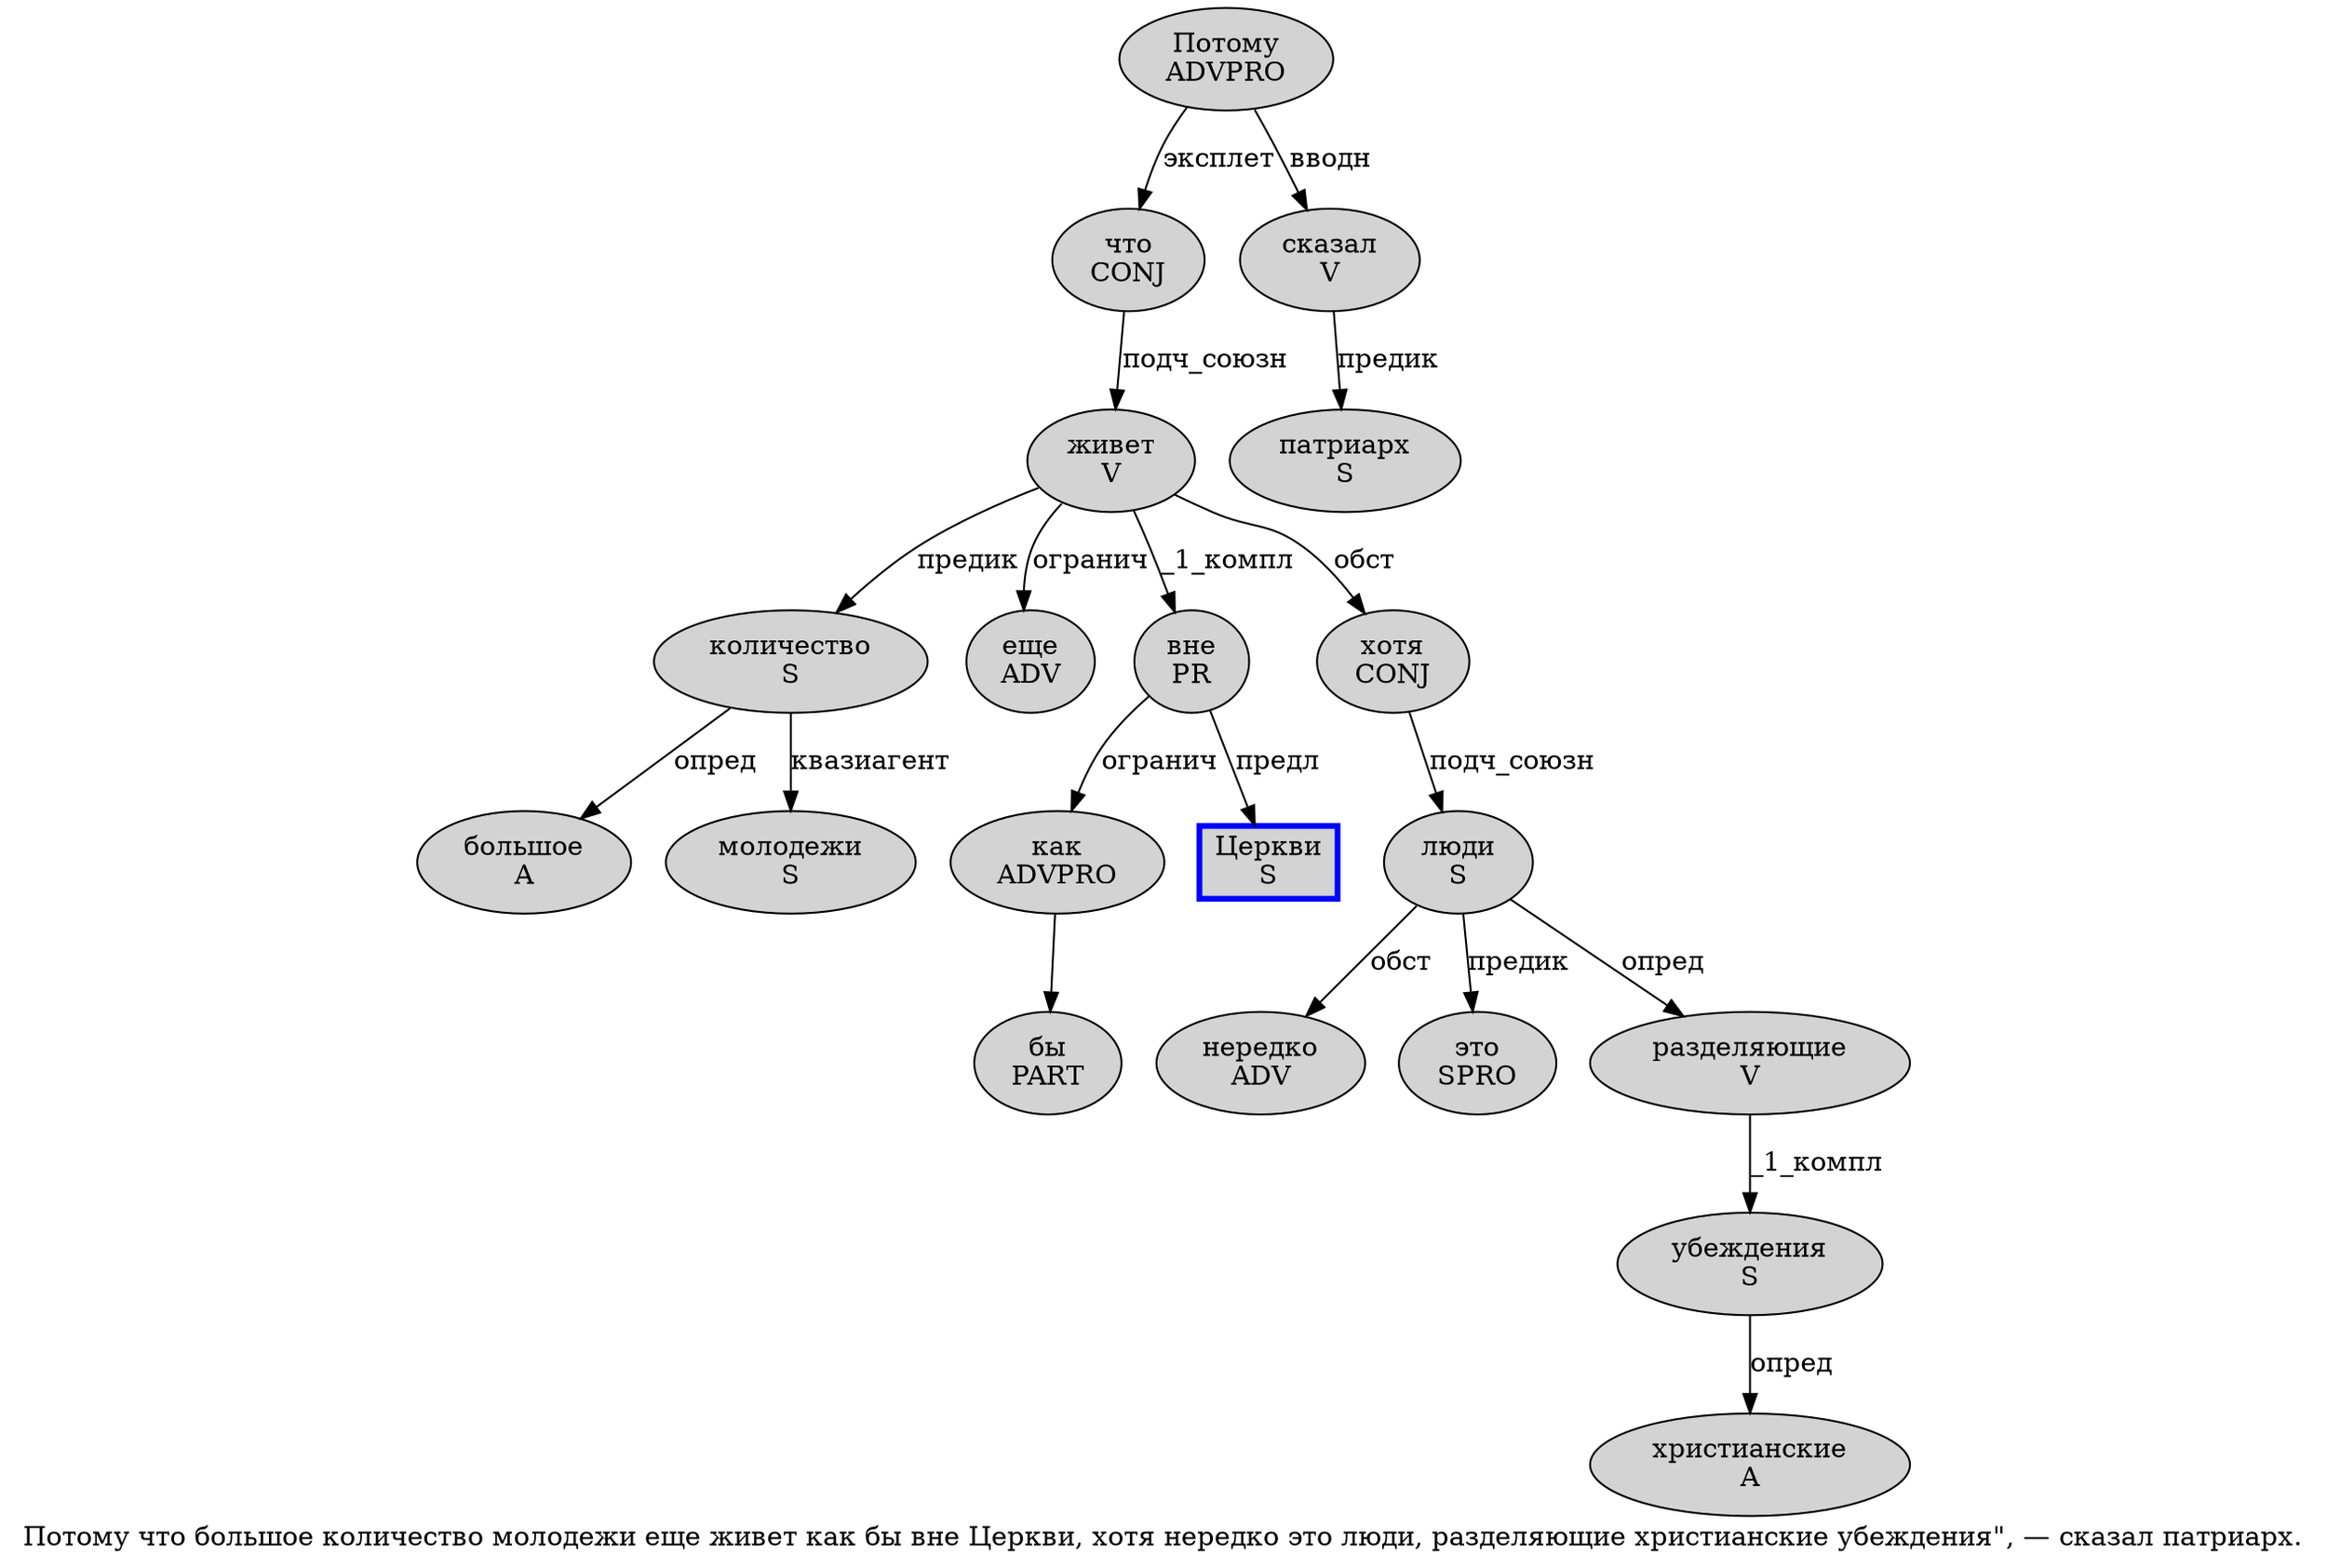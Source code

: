 digraph SENTENCE_1602 {
	graph [label="Потому что большое количество молодежи еще живет как бы вне Церкви, хотя нередко это люди, разделяющие христианские убеждения\", — сказал патриарх."]
	node [style=filled]
		0 [label="Потому
ADVPRO" color="" fillcolor=lightgray penwidth=1 shape=ellipse]
		1 [label="что
CONJ" color="" fillcolor=lightgray penwidth=1 shape=ellipse]
		2 [label="большое
A" color="" fillcolor=lightgray penwidth=1 shape=ellipse]
		3 [label="количество
S" color="" fillcolor=lightgray penwidth=1 shape=ellipse]
		4 [label="молодежи
S" color="" fillcolor=lightgray penwidth=1 shape=ellipse]
		5 [label="еще
ADV" color="" fillcolor=lightgray penwidth=1 shape=ellipse]
		6 [label="живет
V" color="" fillcolor=lightgray penwidth=1 shape=ellipse]
		7 [label="как
ADVPRO" color="" fillcolor=lightgray penwidth=1 shape=ellipse]
		8 [label="бы
PART" color="" fillcolor=lightgray penwidth=1 shape=ellipse]
		9 [label="вне
PR" color="" fillcolor=lightgray penwidth=1 shape=ellipse]
		10 [label="Церкви
S" color=blue fillcolor=lightgray penwidth=3 shape=box]
		12 [label="хотя
CONJ" color="" fillcolor=lightgray penwidth=1 shape=ellipse]
		13 [label="нередко
ADV" color="" fillcolor=lightgray penwidth=1 shape=ellipse]
		14 [label="это
SPRO" color="" fillcolor=lightgray penwidth=1 shape=ellipse]
		15 [label="люди
S" color="" fillcolor=lightgray penwidth=1 shape=ellipse]
		17 [label="разделяющие
V" color="" fillcolor=lightgray penwidth=1 shape=ellipse]
		18 [label="христианские
A" color="" fillcolor=lightgray penwidth=1 shape=ellipse]
		19 [label="убеждения
S" color="" fillcolor=lightgray penwidth=1 shape=ellipse]
		23 [label="сказал
V" color="" fillcolor=lightgray penwidth=1 shape=ellipse]
		24 [label="патриарх
S" color="" fillcolor=lightgray penwidth=1 shape=ellipse]
			17 -> 19 [label="_1_компл"]
			6 -> 3 [label="предик"]
			6 -> 5 [label="огранич"]
			6 -> 9 [label="_1_компл"]
			6 -> 12 [label="обст"]
			19 -> 18 [label="опред"]
			15 -> 13 [label="обст"]
			15 -> 14 [label="предик"]
			15 -> 17 [label="опред"]
			23 -> 24 [label="предик"]
			12 -> 15 [label="подч_союзн"]
			3 -> 2 [label="опред"]
			3 -> 4 [label="квазиагент"]
			0 -> 1 [label="эксплет"]
			0 -> 23 [label="вводн"]
			9 -> 7 [label="огранич"]
			9 -> 10 [label="предл"]
			1 -> 6 [label="подч_союзн"]
			7 -> 8
}